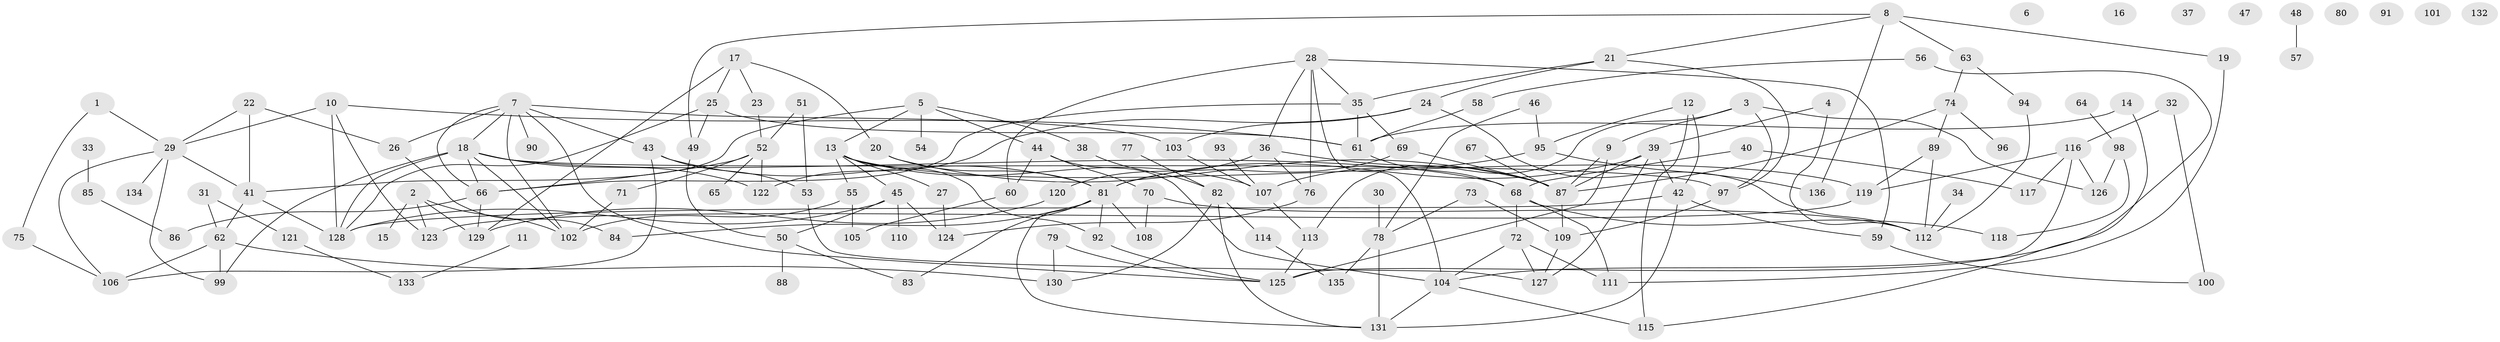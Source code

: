 // coarse degree distribution, {9: 0.03409090909090909, 8: 0.045454545454545456, 14: 0.011363636363636364, 7: 0.045454545454545456, 5: 0.07954545454545454, 6: 0.03409090909090909, 3: 0.19318181818181818, 10: 0.011363636363636364, 2: 0.23863636363636365, 4: 0.1590909090909091, 1: 0.14772727272727273}
// Generated by graph-tools (version 1.1) at 2025/48/03/04/25 22:48:09]
// undirected, 136 vertices, 209 edges
graph export_dot {
  node [color=gray90,style=filled];
  1;
  2;
  3;
  4;
  5;
  6;
  7;
  8;
  9;
  10;
  11;
  12;
  13;
  14;
  15;
  16;
  17;
  18;
  19;
  20;
  21;
  22;
  23;
  24;
  25;
  26;
  27;
  28;
  29;
  30;
  31;
  32;
  33;
  34;
  35;
  36;
  37;
  38;
  39;
  40;
  41;
  42;
  43;
  44;
  45;
  46;
  47;
  48;
  49;
  50;
  51;
  52;
  53;
  54;
  55;
  56;
  57;
  58;
  59;
  60;
  61;
  62;
  63;
  64;
  65;
  66;
  67;
  68;
  69;
  70;
  71;
  72;
  73;
  74;
  75;
  76;
  77;
  78;
  79;
  80;
  81;
  82;
  83;
  84;
  85;
  86;
  87;
  88;
  89;
  90;
  91;
  92;
  93;
  94;
  95;
  96;
  97;
  98;
  99;
  100;
  101;
  102;
  103;
  104;
  105;
  106;
  107;
  108;
  109;
  110;
  111;
  112;
  113;
  114;
  115;
  116;
  117;
  118;
  119;
  120;
  121;
  122;
  123;
  124;
  125;
  126;
  127;
  128;
  129;
  130;
  131;
  132;
  133;
  134;
  135;
  136;
  1 -- 29;
  1 -- 75;
  2 -- 15;
  2 -- 102;
  2 -- 123;
  2 -- 129;
  3 -- 9;
  3 -- 97;
  3 -- 113;
  3 -- 126;
  4 -- 39;
  4 -- 112;
  5 -- 13;
  5 -- 38;
  5 -- 41;
  5 -- 44;
  5 -- 54;
  7 -- 18;
  7 -- 26;
  7 -- 43;
  7 -- 66;
  7 -- 90;
  7 -- 102;
  7 -- 103;
  7 -- 125;
  8 -- 19;
  8 -- 21;
  8 -- 49;
  8 -- 63;
  8 -- 136;
  9 -- 87;
  9 -- 125;
  10 -- 29;
  10 -- 61;
  10 -- 123;
  10 -- 128;
  11 -- 133;
  12 -- 42;
  12 -- 95;
  12 -- 115;
  13 -- 27;
  13 -- 45;
  13 -- 55;
  13 -- 92;
  13 -- 107;
  13 -- 119;
  14 -- 61;
  14 -- 115;
  17 -- 20;
  17 -- 23;
  17 -- 25;
  17 -- 129;
  18 -- 66;
  18 -- 68;
  18 -- 97;
  18 -- 99;
  18 -- 102;
  18 -- 122;
  18 -- 128;
  19 -- 111;
  20 -- 81;
  20 -- 87;
  21 -- 24;
  21 -- 35;
  21 -- 97;
  22 -- 26;
  22 -- 29;
  22 -- 41;
  23 -- 52;
  24 -- 103;
  24 -- 112;
  24 -- 122;
  25 -- 49;
  25 -- 61;
  25 -- 128;
  26 -- 84;
  27 -- 124;
  28 -- 35;
  28 -- 36;
  28 -- 59;
  28 -- 60;
  28 -- 76;
  28 -- 104;
  29 -- 41;
  29 -- 99;
  29 -- 106;
  29 -- 134;
  30 -- 78;
  31 -- 62;
  31 -- 121;
  32 -- 100;
  32 -- 116;
  33 -- 85;
  34 -- 112;
  35 -- 61;
  35 -- 66;
  35 -- 69;
  36 -- 76;
  36 -- 87;
  36 -- 120;
  38 -- 82;
  39 -- 42;
  39 -- 81;
  39 -- 87;
  39 -- 127;
  40 -- 68;
  40 -- 117;
  41 -- 62;
  41 -- 128;
  42 -- 59;
  42 -- 128;
  42 -- 131;
  43 -- 53;
  43 -- 81;
  43 -- 106;
  44 -- 60;
  44 -- 70;
  44 -- 104;
  45 -- 50;
  45 -- 110;
  45 -- 124;
  45 -- 128;
  46 -- 78;
  46 -- 95;
  48 -- 57;
  49 -- 50;
  50 -- 83;
  50 -- 88;
  51 -- 52;
  51 -- 53;
  52 -- 65;
  52 -- 66;
  52 -- 71;
  52 -- 122;
  53 -- 127;
  55 -- 102;
  55 -- 105;
  56 -- 58;
  56 -- 104;
  58 -- 61;
  59 -- 100;
  60 -- 105;
  61 -- 68;
  62 -- 99;
  62 -- 106;
  62 -- 130;
  63 -- 74;
  63 -- 94;
  64 -- 98;
  66 -- 86;
  66 -- 129;
  67 -- 87;
  68 -- 72;
  68 -- 111;
  68 -- 118;
  69 -- 81;
  69 -- 87;
  70 -- 108;
  70 -- 112;
  71 -- 102;
  72 -- 104;
  72 -- 111;
  72 -- 127;
  73 -- 78;
  73 -- 109;
  74 -- 87;
  74 -- 89;
  74 -- 96;
  75 -- 106;
  76 -- 124;
  77 -- 82;
  78 -- 131;
  78 -- 135;
  79 -- 125;
  79 -- 130;
  81 -- 83;
  81 -- 84;
  81 -- 92;
  81 -- 108;
  81 -- 131;
  82 -- 114;
  82 -- 130;
  82 -- 131;
  85 -- 86;
  87 -- 109;
  89 -- 112;
  89 -- 119;
  92 -- 125;
  93 -- 107;
  94 -- 112;
  95 -- 107;
  95 -- 136;
  97 -- 109;
  98 -- 118;
  98 -- 126;
  103 -- 107;
  104 -- 115;
  104 -- 131;
  107 -- 113;
  109 -- 127;
  113 -- 125;
  114 -- 135;
  116 -- 117;
  116 -- 119;
  116 -- 125;
  116 -- 126;
  119 -- 123;
  120 -- 129;
  121 -- 133;
}
